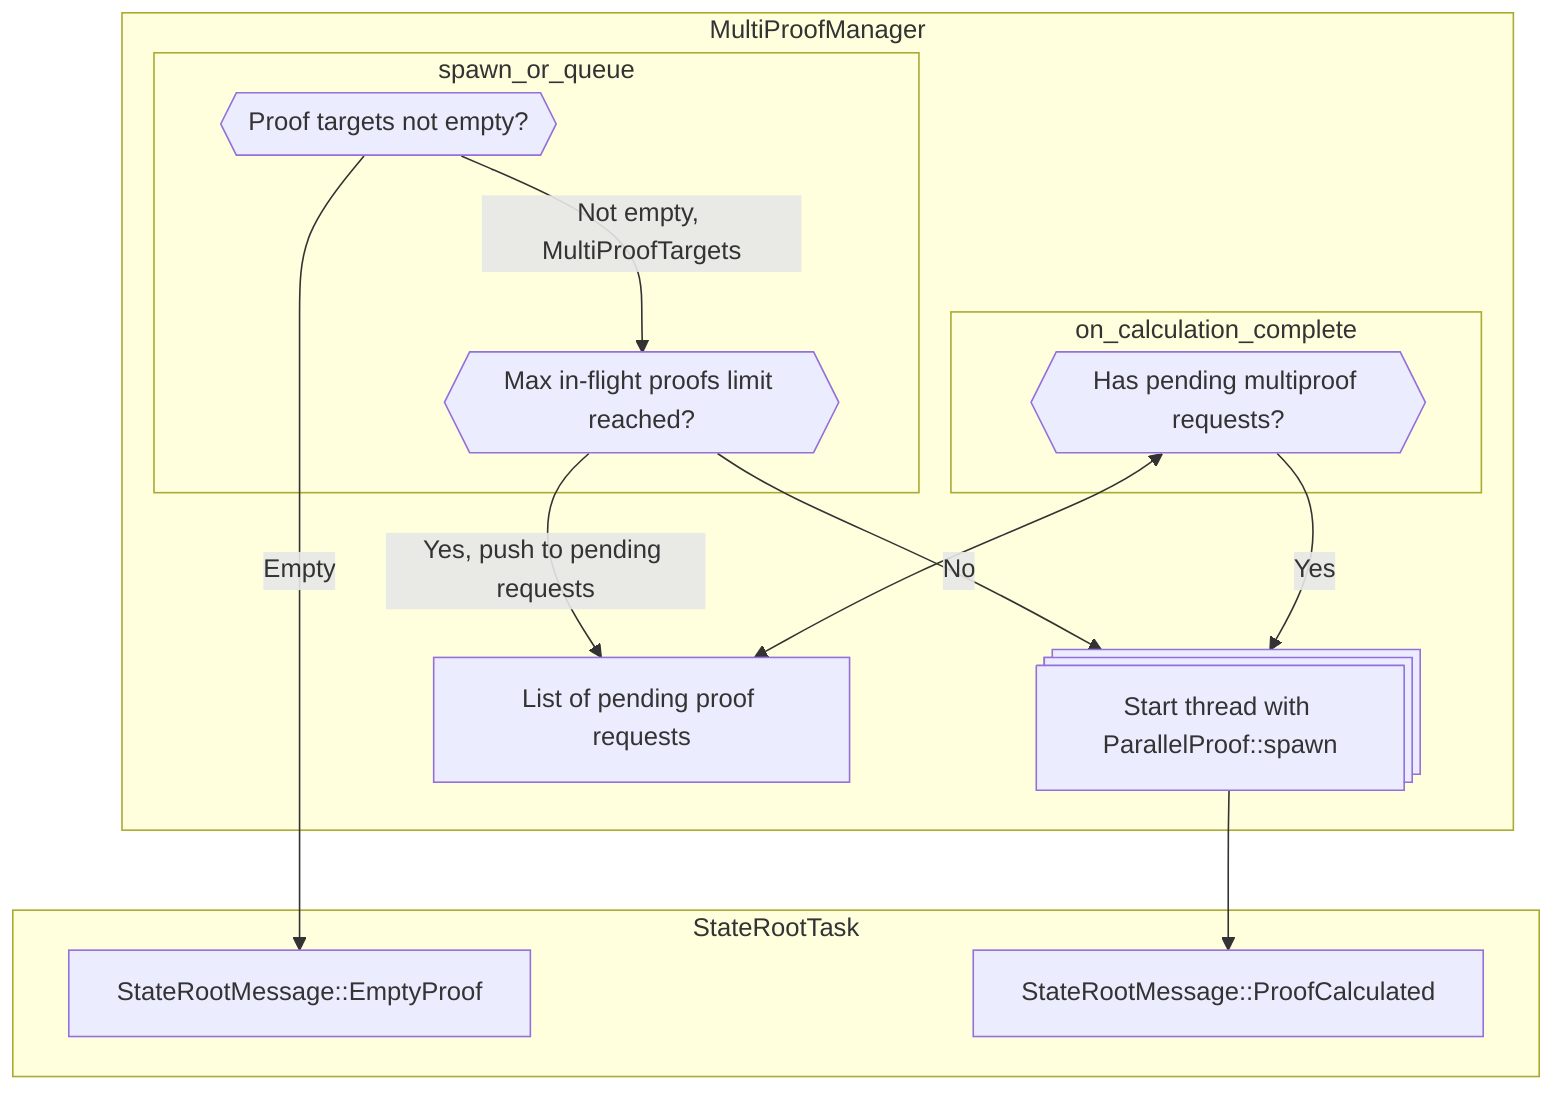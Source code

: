 flowchart TD
    subgraph MultiProofManager
        ParallelProof@{ shape: processes, label: "Start thread with ParallelProof::spawn" }
        PendingProofRequests[List of pending proof requests]

        subgraph MultiProofManagerCompletion[on_calculation_complete]
            HasPendingProofs{{Has pending multiproof requests?}}
        end

        subgraph MultiProofManagerSpawn[spawn_or_queue]
            ProofTargetsCondition{{Proof targets not empty?}}
                -->|Not empty, MultiProofTargets| MultiProofManagerLimitReached{{Max in-flight proofs limit reached?}}
        end
    end

    subgraph StateRootTask[StateRootTask]
        StateRootMessage::EmptyProof
        StateRootMessage::ProofCalculated
    end

    MultiProofManagerLimitReached -->|Yes, push to pending requests| PendingProofRequests
    MultiProofManagerLimitReached -->|No| ParallelProof
    HasPendingProofs <--> PendingProofRequests
    HasPendingProofs -->|Yes| ParallelProof
    ParallelProof --> StateRootMessage::ProofCalculated
    ProofTargetsCondition -->|Empty| StateRootMessage::EmptyProof